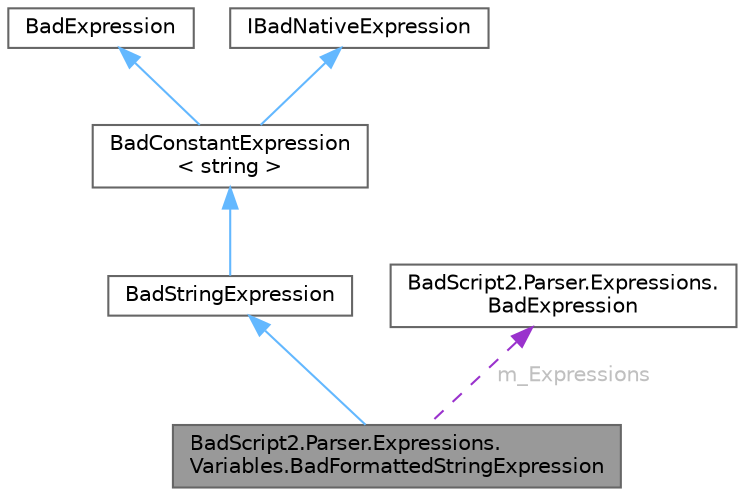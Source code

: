 digraph "BadScript2.Parser.Expressions.Variables.BadFormattedStringExpression"
{
 // LATEX_PDF_SIZE
  bgcolor="transparent";
  edge [fontname=Helvetica,fontsize=10,labelfontname=Helvetica,labelfontsize=10];
  node [fontname=Helvetica,fontsize=10,shape=box,height=0.2,width=0.4];
  Node1 [id="Node000001",label="BadScript2.Parser.Expressions.\lVariables.BadFormattedStringExpression",height=0.2,width=0.4,color="gray40", fillcolor="grey60", style="filled", fontcolor="black",tooltip="Implements the Formattted String Expression."];
  Node2 -> Node1 [id="edge1_Node000001_Node000002",dir="back",color="steelblue1",style="solid",tooltip=" "];
  Node2 [id="Node000002",label="BadStringExpression",height=0.2,width=0.4,color="gray40", fillcolor="white", style="filled",URL="$class_bad_script2_1_1_parser_1_1_expressions_1_1_constant_1_1_bad_string_expression.html",tooltip="Implements the String Expression."];
  Node3 -> Node2 [id="edge2_Node000002_Node000003",dir="back",color="steelblue1",style="solid",tooltip=" "];
  Node3 [id="Node000003",label="BadConstantExpression\l\< string \>",height=0.2,width=0.4,color="gray40", fillcolor="white", style="filled",URL="$class_bad_script2_1_1_parser_1_1_expressions_1_1_constant_1_1_bad_constant_expression.html",tooltip=" "];
  Node4 -> Node3 [id="edge3_Node000003_Node000004",dir="back",color="steelblue1",style="solid",tooltip=" "];
  Node4 [id="Node000004",label="BadExpression",height=0.2,width=0.4,color="gray40", fillcolor="white", style="filled",URL="$class_bad_script2_1_1_parser_1_1_expressions_1_1_bad_expression.html",tooltip="Base Implementation for all Expressions used inside the Script."];
  Node5 -> Node3 [id="edge4_Node000003_Node000005",dir="back",color="steelblue1",style="solid",tooltip=" "];
  Node5 [id="Node000005",label="IBadNativeExpression",height=0.2,width=0.4,color="gray40", fillcolor="white", style="filled",URL="$interface_bad_script2_1_1_parser_1_1_expressions_1_1_constant_1_1_i_bad_native_expression.html",tooltip="Gets implemented by all Constant/Native Expressions to provide fast access to the value without unwra..."];
  Node6 -> Node1 [id="edge5_Node000001_Node000006",dir="back",color="darkorchid3",style="dashed",tooltip=" ",label=" m_Expressions",fontcolor="grey" ];
  Node6 [id="Node000006",label="BadScript2.Parser.Expressions.\lBadExpression",height=0.2,width=0.4,color="gray40", fillcolor="white", style="filled",URL="$class_bad_script2_1_1_parser_1_1_expressions_1_1_bad_expression.html",tooltip="Base Implementation for all Expressions used inside the Script."];
}
